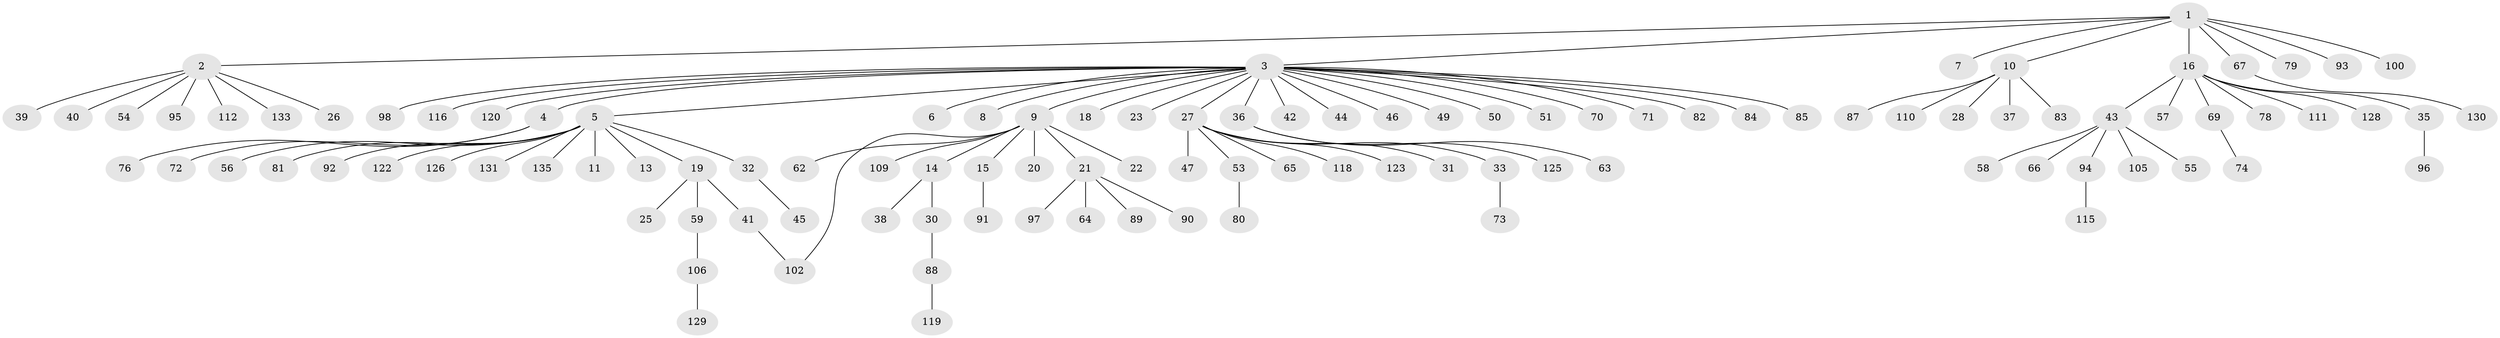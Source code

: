 // Generated by graph-tools (version 1.1) at 2025/51/02/27/25 19:51:56]
// undirected, 108 vertices, 108 edges
graph export_dot {
graph [start="1"]
  node [color=gray90,style=filled];
  1 [super="+29"];
  2 [super="+48"];
  3 [super="+34"];
  4;
  5 [super="+52"];
  6;
  7;
  8 [super="+75"];
  9 [super="+104"];
  10 [super="+12"];
  11;
  13;
  14 [super="+17"];
  15;
  16 [super="+24"];
  18;
  19 [super="+77"];
  20;
  21 [super="+121"];
  22;
  23;
  25 [super="+61"];
  26;
  27 [super="+68"];
  28;
  30;
  31;
  32;
  33 [super="+124"];
  35 [super="+103"];
  36 [super="+113"];
  37;
  38;
  39;
  40;
  41;
  42;
  43 [super="+134"];
  44 [super="+60"];
  45;
  46;
  47;
  49;
  50;
  51;
  53;
  54;
  55;
  56;
  57;
  58 [super="+114"];
  59 [super="+127"];
  62;
  63;
  64;
  65;
  66;
  67;
  69 [super="+136"];
  70;
  71 [super="+132"];
  72;
  73;
  74;
  76;
  78;
  79;
  80;
  81;
  82 [super="+86"];
  83 [super="+101"];
  84 [super="+117"];
  85;
  87;
  88 [super="+108"];
  89;
  90;
  91;
  92;
  93;
  94 [super="+99"];
  95;
  96;
  97;
  98;
  100;
  102;
  105;
  106 [super="+107"];
  109;
  110;
  111;
  112;
  115;
  116;
  118;
  119;
  120;
  122;
  123;
  125;
  126;
  128;
  129;
  130;
  131;
  133;
  135;
  1 -- 2;
  1 -- 3;
  1 -- 7;
  1 -- 10;
  1 -- 16;
  1 -- 67;
  1 -- 79;
  1 -- 93;
  1 -- 100;
  2 -- 26;
  2 -- 39;
  2 -- 40;
  2 -- 95;
  2 -- 112;
  2 -- 133;
  2 -- 54;
  3 -- 4;
  3 -- 5;
  3 -- 6;
  3 -- 8;
  3 -- 9;
  3 -- 18;
  3 -- 23;
  3 -- 27;
  3 -- 36;
  3 -- 42;
  3 -- 44;
  3 -- 46;
  3 -- 49;
  3 -- 50;
  3 -- 51;
  3 -- 70;
  3 -- 71;
  3 -- 82;
  3 -- 84;
  3 -- 85;
  3 -- 98;
  3 -- 116;
  3 -- 120;
  4 -- 72;
  4 -- 76;
  5 -- 11;
  5 -- 13;
  5 -- 19;
  5 -- 32;
  5 -- 56;
  5 -- 81;
  5 -- 122;
  5 -- 126;
  5 -- 135;
  5 -- 131;
  5 -- 92;
  9 -- 14;
  9 -- 15;
  9 -- 20;
  9 -- 21;
  9 -- 22;
  9 -- 62;
  9 -- 102;
  9 -- 109;
  10 -- 28;
  10 -- 37;
  10 -- 83;
  10 -- 87;
  10 -- 110;
  14 -- 30;
  14 -- 38;
  15 -- 91;
  16 -- 35;
  16 -- 43;
  16 -- 57;
  16 -- 69;
  16 -- 78;
  16 -- 128;
  16 -- 111;
  19 -- 25;
  19 -- 41;
  19 -- 59;
  21 -- 64;
  21 -- 89;
  21 -- 90;
  21 -- 97;
  27 -- 31;
  27 -- 33;
  27 -- 47;
  27 -- 53;
  27 -- 65;
  27 -- 123;
  27 -- 118;
  30 -- 88;
  32 -- 45;
  33 -- 73;
  35 -- 96;
  36 -- 63;
  36 -- 125;
  41 -- 102;
  43 -- 55;
  43 -- 58;
  43 -- 66;
  43 -- 94;
  43 -- 105;
  53 -- 80;
  59 -- 106;
  67 -- 130;
  69 -- 74;
  88 -- 119;
  94 -- 115;
  106 -- 129;
}
